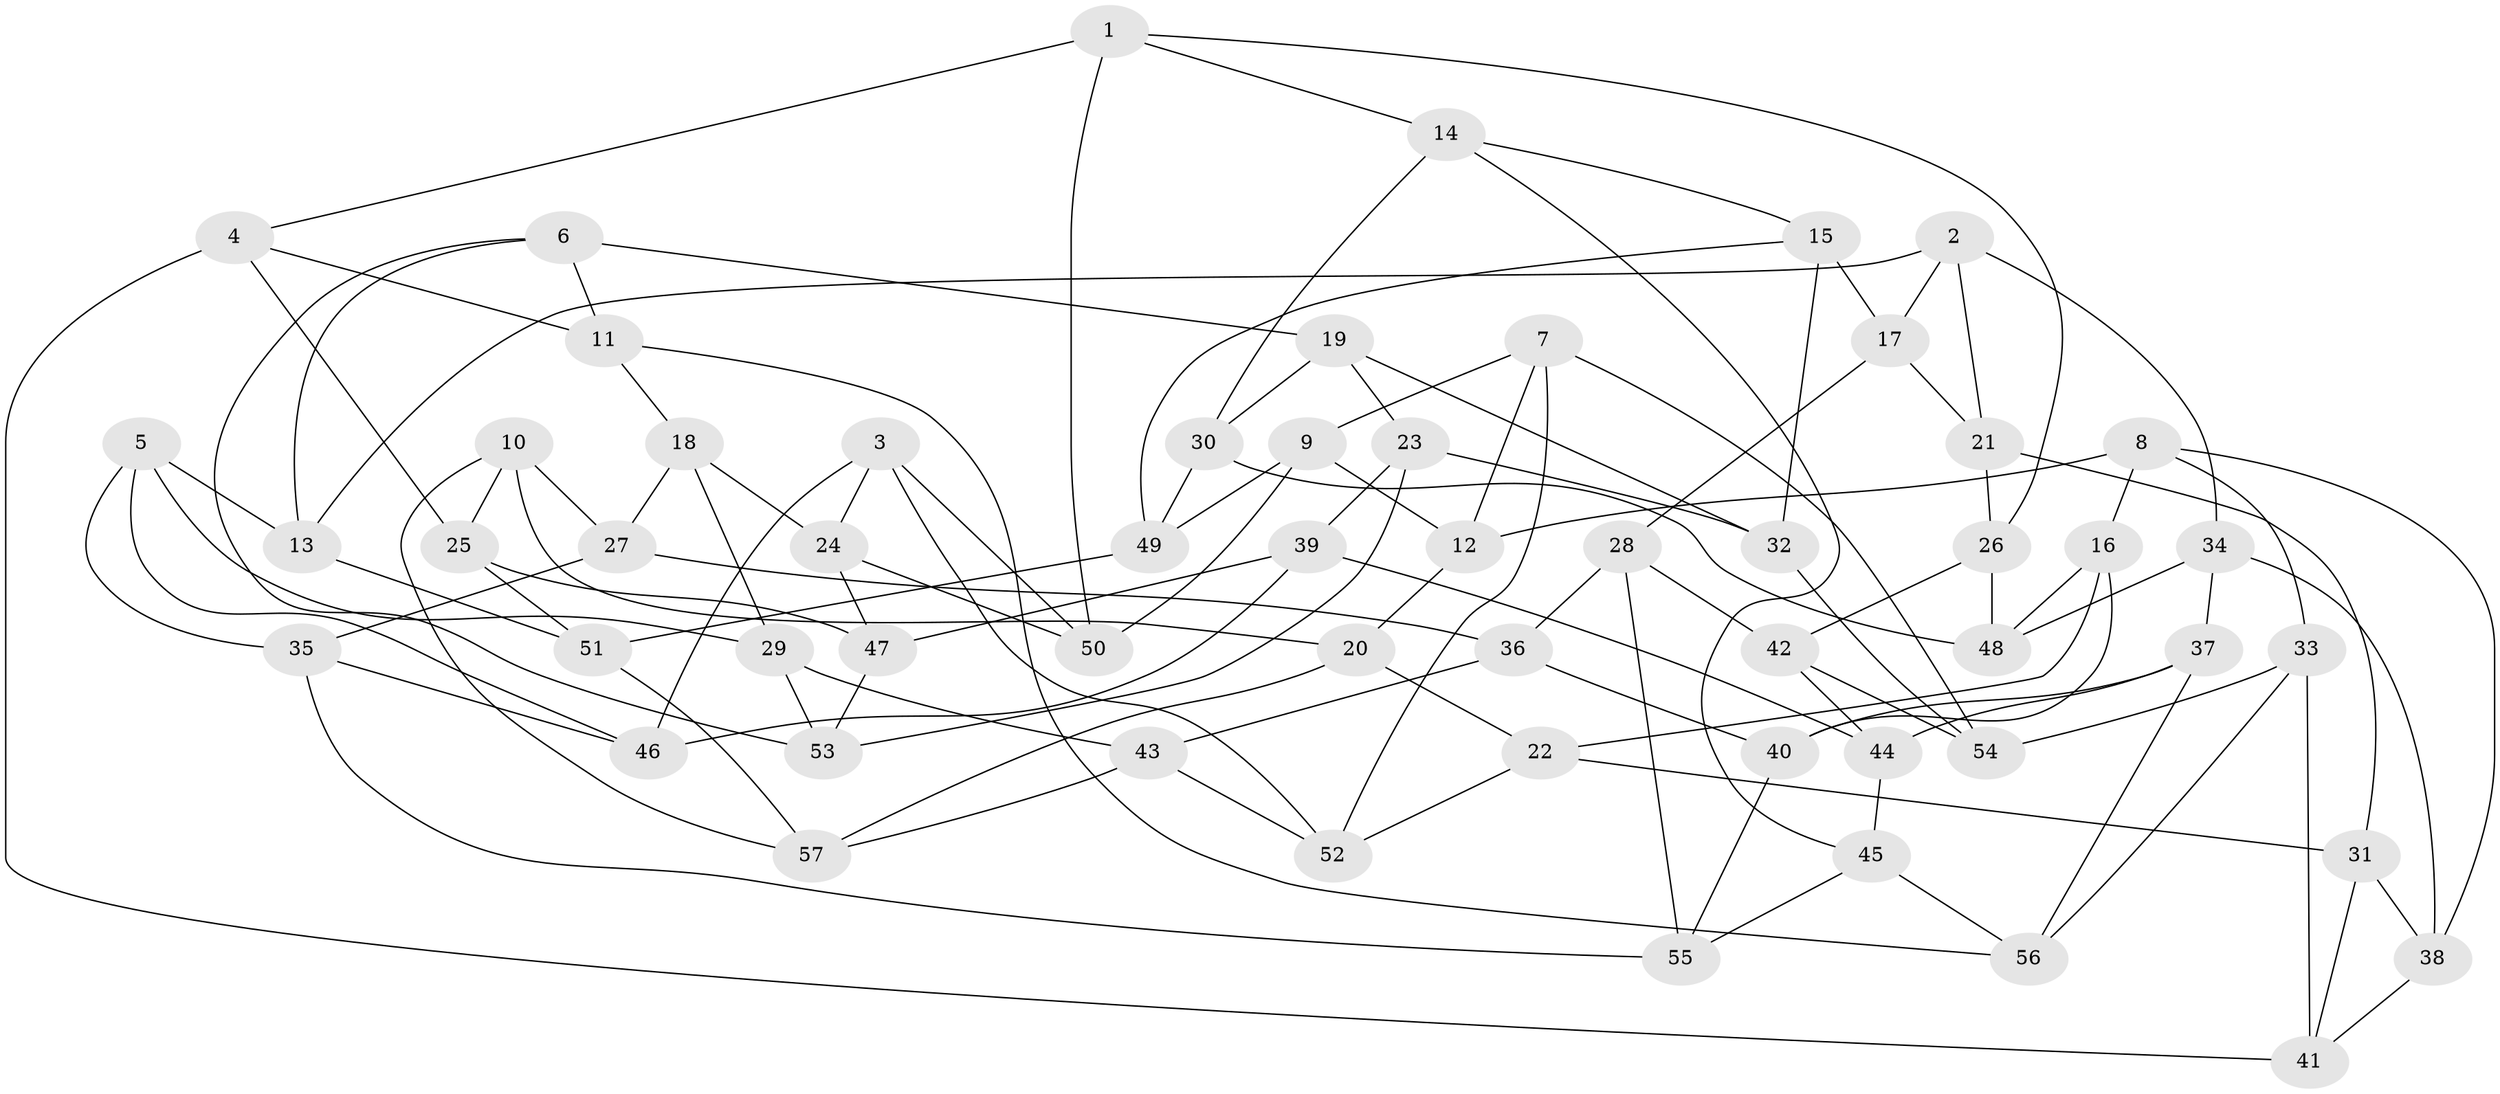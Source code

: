 // coarse degree distribution, {5: 0.09090909090909091, 2: 0.09090909090909091, 3: 0.2727272727272727, 7: 0.13636363636363635, 6: 0.045454545454545456, 4: 0.3181818181818182, 9: 0.045454545454545456}
// Generated by graph-tools (version 1.1) at 2025/03/03/04/25 22:03:50]
// undirected, 57 vertices, 114 edges
graph export_dot {
graph [start="1"]
  node [color=gray90,style=filled];
  1;
  2;
  3;
  4;
  5;
  6;
  7;
  8;
  9;
  10;
  11;
  12;
  13;
  14;
  15;
  16;
  17;
  18;
  19;
  20;
  21;
  22;
  23;
  24;
  25;
  26;
  27;
  28;
  29;
  30;
  31;
  32;
  33;
  34;
  35;
  36;
  37;
  38;
  39;
  40;
  41;
  42;
  43;
  44;
  45;
  46;
  47;
  48;
  49;
  50;
  51;
  52;
  53;
  54;
  55;
  56;
  57;
  1 -- 4;
  1 -- 14;
  1 -- 26;
  1 -- 50;
  2 -- 17;
  2 -- 21;
  2 -- 13;
  2 -- 34;
  3 -- 46;
  3 -- 52;
  3 -- 24;
  3 -- 50;
  4 -- 11;
  4 -- 41;
  4 -- 25;
  5 -- 35;
  5 -- 29;
  5 -- 46;
  5 -- 13;
  6 -- 13;
  6 -- 11;
  6 -- 19;
  6 -- 53;
  7 -- 52;
  7 -- 9;
  7 -- 54;
  7 -- 12;
  8 -- 38;
  8 -- 12;
  8 -- 16;
  8 -- 33;
  9 -- 50;
  9 -- 49;
  9 -- 12;
  10 -- 25;
  10 -- 20;
  10 -- 57;
  10 -- 27;
  11 -- 56;
  11 -- 18;
  12 -- 20;
  13 -- 51;
  14 -- 30;
  14 -- 45;
  14 -- 15;
  15 -- 17;
  15 -- 49;
  15 -- 32;
  16 -- 40;
  16 -- 48;
  16 -- 22;
  17 -- 28;
  17 -- 21;
  18 -- 24;
  18 -- 29;
  18 -- 27;
  19 -- 23;
  19 -- 30;
  19 -- 32;
  20 -- 22;
  20 -- 57;
  21 -- 26;
  21 -- 31;
  22 -- 52;
  22 -- 31;
  23 -- 39;
  23 -- 53;
  23 -- 32;
  24 -- 47;
  24 -- 50;
  25 -- 51;
  25 -- 47;
  26 -- 42;
  26 -- 48;
  27 -- 35;
  27 -- 36;
  28 -- 36;
  28 -- 55;
  28 -- 42;
  29 -- 43;
  29 -- 53;
  30 -- 48;
  30 -- 49;
  31 -- 41;
  31 -- 38;
  32 -- 54;
  33 -- 56;
  33 -- 54;
  33 -- 41;
  34 -- 38;
  34 -- 37;
  34 -- 48;
  35 -- 55;
  35 -- 46;
  36 -- 43;
  36 -- 40;
  37 -- 56;
  37 -- 44;
  37 -- 40;
  38 -- 41;
  39 -- 47;
  39 -- 46;
  39 -- 44;
  40 -- 55;
  42 -- 54;
  42 -- 44;
  43 -- 52;
  43 -- 57;
  44 -- 45;
  45 -- 56;
  45 -- 55;
  47 -- 53;
  49 -- 51;
  51 -- 57;
}
